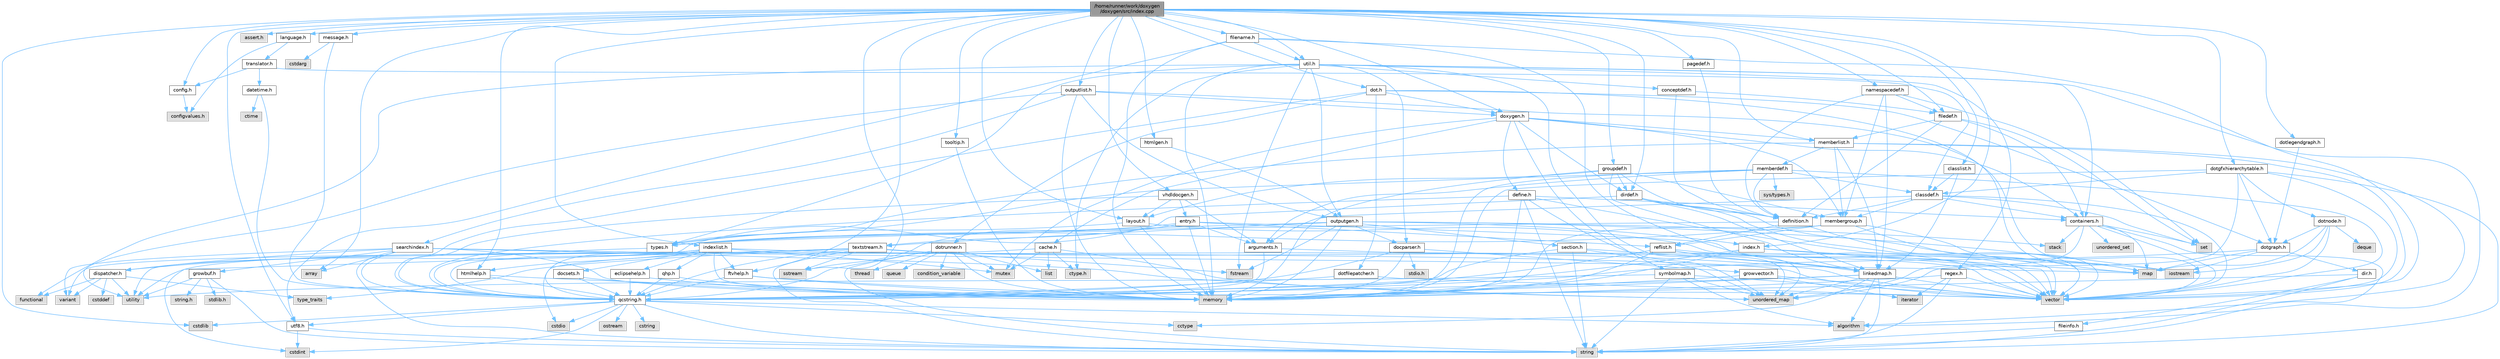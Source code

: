 digraph "/home/runner/work/doxygen/doxygen/src/index.cpp"
{
 // INTERACTIVE_SVG=YES
 // LATEX_PDF_SIZE
  bgcolor="transparent";
  edge [fontname=Helvetica,fontsize=10,labelfontname=Helvetica,labelfontsize=10];
  node [fontname=Helvetica,fontsize=10,shape=box,height=0.2,width=0.4];
  Node1 [label="/home/runner/work/doxygen\l/doxygen/src/index.cpp",height=0.2,width=0.4,color="gray40", fillcolor="grey60", style="filled", fontcolor="black",tooltip="This file contains functions for the various index pages."];
  Node1 -> Node2 [color="steelblue1",style="solid"];
  Node2 [label="cstdlib",height=0.2,width=0.4,color="grey60", fillcolor="#E0E0E0", style="filled",tooltip=" "];
  Node1 -> Node3 [color="steelblue1",style="solid"];
  Node3 [label="sstream",height=0.2,width=0.4,color="grey60", fillcolor="#E0E0E0", style="filled",tooltip=" "];
  Node1 -> Node4 [color="steelblue1",style="solid"];
  Node4 [label="array",height=0.2,width=0.4,color="grey60", fillcolor="#E0E0E0", style="filled",tooltip=" "];
  Node1 -> Node5 [color="steelblue1",style="solid"];
  Node5 [label="assert.h",height=0.2,width=0.4,color="grey60", fillcolor="#E0E0E0", style="filled",tooltip=" "];
  Node1 -> Node6 [color="steelblue1",style="solid"];
  Node6 [label="message.h",height=0.2,width=0.4,color="grey40", fillcolor="white", style="filled",URL="$d2/d0d/message_8h.html",tooltip=" "];
  Node6 -> Node7 [color="steelblue1",style="solid"];
  Node7 [label="cstdarg",height=0.2,width=0.4,color="grey60", fillcolor="#E0E0E0", style="filled",tooltip=" "];
  Node6 -> Node8 [color="steelblue1",style="solid"];
  Node8 [label="qcstring.h",height=0.2,width=0.4,color="grey40", fillcolor="white", style="filled",URL="$d7/d5c/qcstring_8h.html",tooltip=" "];
  Node8 -> Node9 [color="steelblue1",style="solid"];
  Node9 [label="string",height=0.2,width=0.4,color="grey60", fillcolor="#E0E0E0", style="filled",tooltip=" "];
  Node8 -> Node10 [color="steelblue1",style="solid"];
  Node10 [label="algorithm",height=0.2,width=0.4,color="grey60", fillcolor="#E0E0E0", style="filled",tooltip=" "];
  Node8 -> Node11 [color="steelblue1",style="solid"];
  Node11 [label="cctype",height=0.2,width=0.4,color="grey60", fillcolor="#E0E0E0", style="filled",tooltip=" "];
  Node8 -> Node12 [color="steelblue1",style="solid"];
  Node12 [label="cstring",height=0.2,width=0.4,color="grey60", fillcolor="#E0E0E0", style="filled",tooltip=" "];
  Node8 -> Node13 [color="steelblue1",style="solid"];
  Node13 [label="cstdio",height=0.2,width=0.4,color="grey60", fillcolor="#E0E0E0", style="filled",tooltip=" "];
  Node8 -> Node2 [color="steelblue1",style="solid"];
  Node8 -> Node14 [color="steelblue1",style="solid"];
  Node14 [label="cstdint",height=0.2,width=0.4,color="grey60", fillcolor="#E0E0E0", style="filled",tooltip=" "];
  Node8 -> Node15 [color="steelblue1",style="solid"];
  Node15 [label="ostream",height=0.2,width=0.4,color="grey60", fillcolor="#E0E0E0", style="filled",tooltip=" "];
  Node8 -> Node16 [color="steelblue1",style="solid"];
  Node16 [label="utf8.h",height=0.2,width=0.4,color="grey40", fillcolor="white", style="filled",URL="$db/d7c/utf8_8h.html",tooltip="Various UTF8 related helper functions."];
  Node16 -> Node14 [color="steelblue1",style="solid"];
  Node16 -> Node9 [color="steelblue1",style="solid"];
  Node1 -> Node17 [color="steelblue1",style="solid"];
  Node17 [label="index.h",height=0.2,width=0.4,color="grey40", fillcolor="white", style="filled",URL="$d1/db5/index_8h.html",tooltip=" "];
  Node17 -> Node18 [color="steelblue1",style="solid"];
  Node18 [label="memory",height=0.2,width=0.4,color="grey60", fillcolor="#E0E0E0", style="filled",tooltip=" "];
  Node17 -> Node19 [color="steelblue1",style="solid"];
  Node19 [label="vector",height=0.2,width=0.4,color="grey60", fillcolor="#E0E0E0", style="filled",tooltip=" "];
  Node17 -> Node20 [color="steelblue1",style="solid"];
  Node20 [label="map",height=0.2,width=0.4,color="grey60", fillcolor="#E0E0E0", style="filled",tooltip=" "];
  Node17 -> Node8 [color="steelblue1",style="solid"];
  Node1 -> Node21 [color="steelblue1",style="solid"];
  Node21 [label="indexlist.h",height=0.2,width=0.4,color="grey40", fillcolor="white", style="filled",URL="$d5/d61/indexlist_8h.html",tooltip=" "];
  Node21 -> Node22 [color="steelblue1",style="solid"];
  Node22 [label="utility",height=0.2,width=0.4,color="grey60", fillcolor="#E0E0E0", style="filled",tooltip=" "];
  Node21 -> Node19 [color="steelblue1",style="solid"];
  Node21 -> Node18 [color="steelblue1",style="solid"];
  Node21 -> Node23 [color="steelblue1",style="solid"];
  Node23 [label="mutex",height=0.2,width=0.4,color="grey60", fillcolor="#E0E0E0", style="filled",tooltip=" "];
  Node21 -> Node24 [color="steelblue1",style="solid"];
  Node24 [label="variant",height=0.2,width=0.4,color="grey60", fillcolor="#E0E0E0", style="filled",tooltip=" "];
  Node21 -> Node8 [color="steelblue1",style="solid"];
  Node21 -> Node25 [color="steelblue1",style="solid"];
  Node25 [label="dispatcher.h",height=0.2,width=0.4,color="grey40", fillcolor="white", style="filled",URL="$da/d73/dispatcher_8h.html",tooltip=" "];
  Node25 -> Node26 [color="steelblue1",style="solid"];
  Node26 [label="cstddef",height=0.2,width=0.4,color="grey60", fillcolor="#E0E0E0", style="filled",tooltip=" "];
  Node25 -> Node22 [color="steelblue1",style="solid"];
  Node25 -> Node27 [color="steelblue1",style="solid"];
  Node27 [label="functional",height=0.2,width=0.4,color="grey60", fillcolor="#E0E0E0", style="filled",tooltip=" "];
  Node25 -> Node24 [color="steelblue1",style="solid"];
  Node25 -> Node28 [color="steelblue1",style="solid"];
  Node28 [label="type_traits",height=0.2,width=0.4,color="grey60", fillcolor="#E0E0E0", style="filled",tooltip=" "];
  Node21 -> Node29 [color="steelblue1",style="solid"];
  Node29 [label="docsets.h",height=0.2,width=0.4,color="grey40", fillcolor="white", style="filled",URL="$d1/db2/docsets_8h.html",tooltip=" "];
  Node29 -> Node18 [color="steelblue1",style="solid"];
  Node29 -> Node8 [color="steelblue1",style="solid"];
  Node21 -> Node30 [color="steelblue1",style="solid"];
  Node30 [label="eclipsehelp.h",height=0.2,width=0.4,color="grey40", fillcolor="white", style="filled",URL="$db/d9e/eclipsehelp_8h.html",tooltip=" "];
  Node30 -> Node18 [color="steelblue1",style="solid"];
  Node30 -> Node8 [color="steelblue1",style="solid"];
  Node21 -> Node31 [color="steelblue1",style="solid"];
  Node31 [label="ftvhelp.h",height=0.2,width=0.4,color="grey40", fillcolor="white", style="filled",URL="$d2/d4a/ftvhelp_8h.html",tooltip=" "];
  Node31 -> Node18 [color="steelblue1",style="solid"];
  Node31 -> Node19 [color="steelblue1",style="solid"];
  Node31 -> Node8 [color="steelblue1",style="solid"];
  Node21 -> Node32 [color="steelblue1",style="solid"];
  Node32 [label="htmlhelp.h",height=0.2,width=0.4,color="grey40", fillcolor="white", style="filled",URL="$d8/dc3/htmlhelp_8h.html",tooltip=" "];
  Node32 -> Node18 [color="steelblue1",style="solid"];
  Node32 -> Node8 [color="steelblue1",style="solid"];
  Node21 -> Node33 [color="steelblue1",style="solid"];
  Node33 [label="qhp.h",height=0.2,width=0.4,color="grey40", fillcolor="white", style="filled",URL="$dc/d20/qhp_8h.html",tooltip=" "];
  Node33 -> Node18 [color="steelblue1",style="solid"];
  Node33 -> Node8 [color="steelblue1",style="solid"];
  Node1 -> Node34 [color="steelblue1",style="solid"];
  Node34 [label="doxygen.h",height=0.2,width=0.4,color="grey40", fillcolor="white", style="filled",URL="$d1/da1/doxygen_8h.html",tooltip=" "];
  Node34 -> Node23 [color="steelblue1",style="solid"];
  Node34 -> Node35 [color="steelblue1",style="solid"];
  Node35 [label="containers.h",height=0.2,width=0.4,color="grey40", fillcolor="white", style="filled",URL="$d5/d75/containers_8h.html",tooltip=" "];
  Node35 -> Node19 [color="steelblue1",style="solid"];
  Node35 -> Node9 [color="steelblue1",style="solid"];
  Node35 -> Node36 [color="steelblue1",style="solid"];
  Node36 [label="set",height=0.2,width=0.4,color="grey60", fillcolor="#E0E0E0", style="filled",tooltip=" "];
  Node35 -> Node20 [color="steelblue1",style="solid"];
  Node35 -> Node37 [color="steelblue1",style="solid"];
  Node37 [label="unordered_set",height=0.2,width=0.4,color="grey60", fillcolor="#E0E0E0", style="filled",tooltip=" "];
  Node35 -> Node38 [color="steelblue1",style="solid"];
  Node38 [label="unordered_map",height=0.2,width=0.4,color="grey60", fillcolor="#E0E0E0", style="filled",tooltip=" "];
  Node35 -> Node39 [color="steelblue1",style="solid"];
  Node39 [label="stack",height=0.2,width=0.4,color="grey60", fillcolor="#E0E0E0", style="filled",tooltip=" "];
  Node34 -> Node40 [color="steelblue1",style="solid"];
  Node40 [label="membergroup.h",height=0.2,width=0.4,color="grey40", fillcolor="white", style="filled",URL="$d9/d11/membergroup_8h.html",tooltip=" "];
  Node40 -> Node19 [color="steelblue1",style="solid"];
  Node40 -> Node20 [color="steelblue1",style="solid"];
  Node40 -> Node18 [color="steelblue1",style="solid"];
  Node40 -> Node41 [color="steelblue1",style="solid"];
  Node41 [label="types.h",height=0.2,width=0.4,color="grey40", fillcolor="white", style="filled",URL="$d9/d49/types_8h.html",tooltip="This file contains a number of basic enums and types."];
  Node41 -> Node8 [color="steelblue1",style="solid"];
  Node40 -> Node42 [color="steelblue1",style="solid"];
  Node42 [label="reflist.h",height=0.2,width=0.4,color="grey40", fillcolor="white", style="filled",URL="$d1/d02/reflist_8h.html",tooltip=" "];
  Node42 -> Node19 [color="steelblue1",style="solid"];
  Node42 -> Node38 [color="steelblue1",style="solid"];
  Node42 -> Node18 [color="steelblue1",style="solid"];
  Node42 -> Node8 [color="steelblue1",style="solid"];
  Node42 -> Node43 [color="steelblue1",style="solid"];
  Node43 [label="linkedmap.h",height=0.2,width=0.4,color="grey40", fillcolor="white", style="filled",URL="$da/de1/linkedmap_8h.html",tooltip=" "];
  Node43 -> Node38 [color="steelblue1",style="solid"];
  Node43 -> Node19 [color="steelblue1",style="solid"];
  Node43 -> Node18 [color="steelblue1",style="solid"];
  Node43 -> Node9 [color="steelblue1",style="solid"];
  Node43 -> Node10 [color="steelblue1",style="solid"];
  Node43 -> Node11 [color="steelblue1",style="solid"];
  Node43 -> Node8 [color="steelblue1",style="solid"];
  Node34 -> Node44 [color="steelblue1",style="solid"];
  Node44 [label="dirdef.h",height=0.2,width=0.4,color="grey40", fillcolor="white", style="filled",URL="$d6/d15/dirdef_8h.html",tooltip=" "];
  Node44 -> Node19 [color="steelblue1",style="solid"];
  Node44 -> Node20 [color="steelblue1",style="solid"];
  Node44 -> Node8 [color="steelblue1",style="solid"];
  Node44 -> Node43 [color="steelblue1",style="solid"];
  Node44 -> Node45 [color="steelblue1",style="solid"];
  Node45 [label="definition.h",height=0.2,width=0.4,color="grey40", fillcolor="white", style="filled",URL="$df/da1/definition_8h.html",tooltip=" "];
  Node45 -> Node19 [color="steelblue1",style="solid"];
  Node45 -> Node41 [color="steelblue1",style="solid"];
  Node45 -> Node42 [color="steelblue1",style="solid"];
  Node34 -> Node46 [color="steelblue1",style="solid"];
  Node46 [label="memberlist.h",height=0.2,width=0.4,color="grey40", fillcolor="white", style="filled",URL="$dd/d78/memberlist_8h.html",tooltip=" "];
  Node46 -> Node19 [color="steelblue1",style="solid"];
  Node46 -> Node10 [color="steelblue1",style="solid"];
  Node46 -> Node47 [color="steelblue1",style="solid"];
  Node47 [label="memberdef.h",height=0.2,width=0.4,color="grey40", fillcolor="white", style="filled",URL="$d4/d46/memberdef_8h.html",tooltip=" "];
  Node47 -> Node19 [color="steelblue1",style="solid"];
  Node47 -> Node18 [color="steelblue1",style="solid"];
  Node47 -> Node48 [color="steelblue1",style="solid"];
  Node48 [label="sys/types.h",height=0.2,width=0.4,color="grey60", fillcolor="#E0E0E0", style="filled",tooltip=" "];
  Node47 -> Node41 [color="steelblue1",style="solid"];
  Node47 -> Node45 [color="steelblue1",style="solid"];
  Node47 -> Node49 [color="steelblue1",style="solid"];
  Node49 [label="arguments.h",height=0.2,width=0.4,color="grey40", fillcolor="white", style="filled",URL="$df/d9b/arguments_8h.html",tooltip=" "];
  Node49 -> Node19 [color="steelblue1",style="solid"];
  Node49 -> Node8 [color="steelblue1",style="solid"];
  Node47 -> Node50 [color="steelblue1",style="solid"];
  Node50 [label="classdef.h",height=0.2,width=0.4,color="grey40", fillcolor="white", style="filled",URL="$d1/da6/classdef_8h.html",tooltip=" "];
  Node50 -> Node19 [color="steelblue1",style="solid"];
  Node50 -> Node36 [color="steelblue1",style="solid"];
  Node50 -> Node35 [color="steelblue1",style="solid"];
  Node50 -> Node45 [color="steelblue1",style="solid"];
  Node50 -> Node49 [color="steelblue1",style="solid"];
  Node50 -> Node40 [color="steelblue1",style="solid"];
  Node46 -> Node43 [color="steelblue1",style="solid"];
  Node46 -> Node41 [color="steelblue1",style="solid"];
  Node46 -> Node40 [color="steelblue1",style="solid"];
  Node34 -> Node51 [color="steelblue1",style="solid"];
  Node51 [label="define.h",height=0.2,width=0.4,color="grey40", fillcolor="white", style="filled",URL="$df/d67/define_8h.html",tooltip=" "];
  Node51 -> Node19 [color="steelblue1",style="solid"];
  Node51 -> Node18 [color="steelblue1",style="solid"];
  Node51 -> Node9 [color="steelblue1",style="solid"];
  Node51 -> Node38 [color="steelblue1",style="solid"];
  Node51 -> Node8 [color="steelblue1",style="solid"];
  Node51 -> Node35 [color="steelblue1",style="solid"];
  Node34 -> Node52 [color="steelblue1",style="solid"];
  Node52 [label="cache.h",height=0.2,width=0.4,color="grey40", fillcolor="white", style="filled",URL="$d3/d26/cache_8h.html",tooltip=" "];
  Node52 -> Node53 [color="steelblue1",style="solid"];
  Node53 [label="list",height=0.2,width=0.4,color="grey60", fillcolor="#E0E0E0", style="filled",tooltip=" "];
  Node52 -> Node38 [color="steelblue1",style="solid"];
  Node52 -> Node23 [color="steelblue1",style="solid"];
  Node52 -> Node22 [color="steelblue1",style="solid"];
  Node52 -> Node54 [color="steelblue1",style="solid"];
  Node54 [label="ctype.h",height=0.2,width=0.4,color="grey60", fillcolor="#E0E0E0", style="filled",tooltip=" "];
  Node34 -> Node55 [color="steelblue1",style="solid"];
  Node55 [label="symbolmap.h",height=0.2,width=0.4,color="grey40", fillcolor="white", style="filled",URL="$d7/ddd/symbolmap_8h.html",tooltip=" "];
  Node55 -> Node10 [color="steelblue1",style="solid"];
  Node55 -> Node38 [color="steelblue1",style="solid"];
  Node55 -> Node19 [color="steelblue1",style="solid"];
  Node55 -> Node9 [color="steelblue1",style="solid"];
  Node55 -> Node22 [color="steelblue1",style="solid"];
  Node1 -> Node56 [color="steelblue1",style="solid"];
  Node56 [label="config.h",height=0.2,width=0.4,color="grey40", fillcolor="white", style="filled",URL="$db/d16/config_8h.html",tooltip=" "];
  Node56 -> Node57 [color="steelblue1",style="solid"];
  Node57 [label="configvalues.h",height=0.2,width=0.4,color="grey60", fillcolor="#E0E0E0", style="filled",tooltip=" "];
  Node1 -> Node58 [color="steelblue1",style="solid"];
  Node58 [label="filedef.h",height=0.2,width=0.4,color="grey40", fillcolor="white", style="filled",URL="$d4/d3a/filedef_8h.html",tooltip=" "];
  Node58 -> Node36 [color="steelblue1",style="solid"];
  Node58 -> Node45 [color="steelblue1",style="solid"];
  Node58 -> Node46 [color="steelblue1",style="solid"];
  Node58 -> Node35 [color="steelblue1",style="solid"];
  Node1 -> Node59 [color="steelblue1",style="solid"];
  Node59 [label="outputlist.h",height=0.2,width=0.4,color="grey40", fillcolor="white", style="filled",URL="$d2/db9/outputlist_8h.html",tooltip=" "];
  Node59 -> Node22 [color="steelblue1",style="solid"];
  Node59 -> Node19 [color="steelblue1",style="solid"];
  Node59 -> Node18 [color="steelblue1",style="solid"];
  Node59 -> Node60 [color="steelblue1",style="solid"];
  Node60 [label="outputgen.h",height=0.2,width=0.4,color="grey40", fillcolor="white", style="filled",URL="$df/d06/outputgen_8h.html",tooltip=" "];
  Node60 -> Node18 [color="steelblue1",style="solid"];
  Node60 -> Node39 [color="steelblue1",style="solid"];
  Node60 -> Node61 [color="steelblue1",style="solid"];
  Node61 [label="iostream",height=0.2,width=0.4,color="grey60", fillcolor="#E0E0E0", style="filled",tooltip=" "];
  Node60 -> Node62 [color="steelblue1",style="solid"];
  Node62 [label="fstream",height=0.2,width=0.4,color="grey60", fillcolor="#E0E0E0", style="filled",tooltip=" "];
  Node60 -> Node41 [color="steelblue1",style="solid"];
  Node60 -> Node17 [color="steelblue1",style="solid"];
  Node60 -> Node63 [color="steelblue1",style="solid"];
  Node63 [label="section.h",height=0.2,width=0.4,color="grey40", fillcolor="white", style="filled",URL="$d1/d2a/section_8h.html",tooltip=" "];
  Node63 -> Node9 [color="steelblue1",style="solid"];
  Node63 -> Node38 [color="steelblue1",style="solid"];
  Node63 -> Node8 [color="steelblue1",style="solid"];
  Node63 -> Node43 [color="steelblue1",style="solid"];
  Node60 -> Node64 [color="steelblue1",style="solid"];
  Node64 [label="textstream.h",height=0.2,width=0.4,color="grey40", fillcolor="white", style="filled",URL="$d4/d7d/textstream_8h.html",tooltip=" "];
  Node64 -> Node9 [color="steelblue1",style="solid"];
  Node64 -> Node61 [color="steelblue1",style="solid"];
  Node64 -> Node3 [color="steelblue1",style="solid"];
  Node64 -> Node14 [color="steelblue1",style="solid"];
  Node64 -> Node13 [color="steelblue1",style="solid"];
  Node64 -> Node62 [color="steelblue1",style="solid"];
  Node64 -> Node28 [color="steelblue1",style="solid"];
  Node64 -> Node8 [color="steelblue1",style="solid"];
  Node60 -> Node65 [color="steelblue1",style="solid"];
  Node65 [label="docparser.h",height=0.2,width=0.4,color="grey40", fillcolor="white", style="filled",URL="$de/d9c/docparser_8h.html",tooltip=" "];
  Node65 -> Node66 [color="steelblue1",style="solid"];
  Node66 [label="stdio.h",height=0.2,width=0.4,color="grey60", fillcolor="#E0E0E0", style="filled",tooltip=" "];
  Node65 -> Node18 [color="steelblue1",style="solid"];
  Node65 -> Node8 [color="steelblue1",style="solid"];
  Node65 -> Node67 [color="steelblue1",style="solid"];
  Node67 [label="growvector.h",height=0.2,width=0.4,color="grey40", fillcolor="white", style="filled",URL="$d7/d50/growvector_8h.html",tooltip=" "];
  Node67 -> Node19 [color="steelblue1",style="solid"];
  Node67 -> Node18 [color="steelblue1",style="solid"];
  Node67 -> Node68 [color="steelblue1",style="solid"];
  Node68 [label="iterator",height=0.2,width=0.4,color="grey60", fillcolor="#E0E0E0", style="filled",tooltip=" "];
  Node59 -> Node69 [color="steelblue1",style="solid"];
  Node69 [label="searchindex.h",height=0.2,width=0.4,color="grey40", fillcolor="white", style="filled",URL="$de/d07/searchindex_8h.html",tooltip="Web server based search engine."];
  Node69 -> Node18 [color="steelblue1",style="solid"];
  Node69 -> Node19 [color="steelblue1",style="solid"];
  Node69 -> Node20 [color="steelblue1",style="solid"];
  Node69 -> Node38 [color="steelblue1",style="solid"];
  Node69 -> Node9 [color="steelblue1",style="solid"];
  Node69 -> Node4 [color="steelblue1",style="solid"];
  Node69 -> Node24 [color="steelblue1",style="solid"];
  Node69 -> Node8 [color="steelblue1",style="solid"];
  Node69 -> Node70 [color="steelblue1",style="solid"];
  Node70 [label="growbuf.h",height=0.2,width=0.4,color="grey40", fillcolor="white", style="filled",URL="$dd/d72/growbuf_8h.html",tooltip=" "];
  Node70 -> Node22 [color="steelblue1",style="solid"];
  Node70 -> Node71 [color="steelblue1",style="solid"];
  Node71 [label="stdlib.h",height=0.2,width=0.4,color="grey60", fillcolor="#E0E0E0", style="filled",tooltip=" "];
  Node70 -> Node72 [color="steelblue1",style="solid"];
  Node72 [label="string.h",height=0.2,width=0.4,color="grey60", fillcolor="#E0E0E0", style="filled",tooltip=" "];
  Node70 -> Node9 [color="steelblue1",style="solid"];
  Node69 -> Node25 [color="steelblue1",style="solid"];
  Node59 -> Node34 [color="steelblue1",style="solid"];
  Node1 -> Node73 [color="steelblue1",style="solid"];
  Node73 [label="util.h",height=0.2,width=0.4,color="grey40", fillcolor="white", style="filled",URL="$d8/d3c/util_8h.html",tooltip="A bunch of utility functions."];
  Node73 -> Node18 [color="steelblue1",style="solid"];
  Node73 -> Node38 [color="steelblue1",style="solid"];
  Node73 -> Node10 [color="steelblue1",style="solid"];
  Node73 -> Node27 [color="steelblue1",style="solid"];
  Node73 -> Node62 [color="steelblue1",style="solid"];
  Node73 -> Node54 [color="steelblue1",style="solid"];
  Node73 -> Node41 [color="steelblue1",style="solid"];
  Node73 -> Node65 [color="steelblue1",style="solid"];
  Node73 -> Node35 [color="steelblue1",style="solid"];
  Node73 -> Node60 [color="steelblue1",style="solid"];
  Node73 -> Node74 [color="steelblue1",style="solid"];
  Node74 [label="regex.h",height=0.2,width=0.4,color="grey40", fillcolor="white", style="filled",URL="$d1/d21/regex_8h.html",tooltip=" "];
  Node74 -> Node18 [color="steelblue1",style="solid"];
  Node74 -> Node9 [color="steelblue1",style="solid"];
  Node74 -> Node19 [color="steelblue1",style="solid"];
  Node74 -> Node68 [color="steelblue1",style="solid"];
  Node73 -> Node75 [color="steelblue1",style="solid"];
  Node75 [label="conceptdef.h",height=0.2,width=0.4,color="grey40", fillcolor="white", style="filled",URL="$da/df1/conceptdef_8h.html",tooltip=" "];
  Node75 -> Node45 [color="steelblue1",style="solid"];
  Node75 -> Node58 [color="steelblue1",style="solid"];
  Node1 -> Node76 [color="steelblue1",style="solid"];
  Node76 [label="groupdef.h",height=0.2,width=0.4,color="grey40", fillcolor="white", style="filled",URL="$d1/de6/groupdef_8h.html",tooltip=" "];
  Node76 -> Node18 [color="steelblue1",style="solid"];
  Node76 -> Node45 [color="steelblue1",style="solid"];
  Node76 -> Node44 [color="steelblue1",style="solid"];
  Node76 -> Node77 [color="steelblue1",style="solid"];
  Node77 [label="layout.h",height=0.2,width=0.4,color="grey40", fillcolor="white", style="filled",URL="$db/d51/layout_8h.html",tooltip=" "];
  Node77 -> Node18 [color="steelblue1",style="solid"];
  Node77 -> Node19 [color="steelblue1",style="solid"];
  Node77 -> Node41 [color="steelblue1",style="solid"];
  Node76 -> Node40 [color="steelblue1",style="solid"];
  Node76 -> Node43 [color="steelblue1",style="solid"];
  Node1 -> Node78 [color="steelblue1",style="solid"];
  Node78 [label="language.h",height=0.2,width=0.4,color="grey40", fillcolor="white", style="filled",URL="$d8/dce/language_8h.html",tooltip=" "];
  Node78 -> Node79 [color="steelblue1",style="solid"];
  Node79 [label="translator.h",height=0.2,width=0.4,color="grey40", fillcolor="white", style="filled",URL="$d9/df1/translator_8h.html",tooltip=" "];
  Node79 -> Node50 [color="steelblue1",style="solid"];
  Node79 -> Node56 [color="steelblue1",style="solid"];
  Node79 -> Node80 [color="steelblue1",style="solid"];
  Node80 [label="datetime.h",height=0.2,width=0.4,color="grey40", fillcolor="white", style="filled",URL="$de/d1b/datetime_8h.html",tooltip=" "];
  Node80 -> Node81 [color="steelblue1",style="solid"];
  Node81 [label="ctime",height=0.2,width=0.4,color="grey60", fillcolor="#E0E0E0", style="filled",tooltip=" "];
  Node80 -> Node8 [color="steelblue1",style="solid"];
  Node78 -> Node57 [color="steelblue1",style="solid"];
  Node1 -> Node82 [color="steelblue1",style="solid"];
  Node82 [label="htmlgen.h",height=0.2,width=0.4,color="grey40", fillcolor="white", style="filled",URL="$d8/d56/htmlgen_8h.html",tooltip=" "];
  Node82 -> Node60 [color="steelblue1",style="solid"];
  Node1 -> Node32 [color="steelblue1",style="solid"];
  Node1 -> Node31 [color="steelblue1",style="solid"];
  Node1 -> Node83 [color="steelblue1",style="solid"];
  Node83 [label="dot.h",height=0.2,width=0.4,color="grey40", fillcolor="white", style="filled",URL="$d6/d4a/dot_8h.html",tooltip=" "];
  Node83 -> Node20 [color="steelblue1",style="solid"];
  Node83 -> Node8 [color="steelblue1",style="solid"];
  Node83 -> Node84 [color="steelblue1",style="solid"];
  Node84 [label="dotgraph.h",height=0.2,width=0.4,color="grey40", fillcolor="white", style="filled",URL="$d0/daa/dotgraph_8h.html",tooltip=" "];
  Node84 -> Node61 [color="steelblue1",style="solid"];
  Node84 -> Node20 [color="steelblue1",style="solid"];
  Node84 -> Node8 [color="steelblue1",style="solid"];
  Node84 -> Node85 [color="steelblue1",style="solid"];
  Node85 [label="dir.h",height=0.2,width=0.4,color="grey40", fillcolor="white", style="filled",URL="$df/d9c/dir_8h.html",tooltip=" "];
  Node85 -> Node9 [color="steelblue1",style="solid"];
  Node85 -> Node18 [color="steelblue1",style="solid"];
  Node85 -> Node86 [color="steelblue1",style="solid"];
  Node86 [label="fileinfo.h",height=0.2,width=0.4,color="grey40", fillcolor="white", style="filled",URL="$df/d45/fileinfo_8h.html",tooltip=" "];
  Node86 -> Node9 [color="steelblue1",style="solid"];
  Node83 -> Node87 [color="steelblue1",style="solid"];
  Node87 [label="dotfilepatcher.h",height=0.2,width=0.4,color="grey40", fillcolor="white", style="filled",URL="$d3/d38/dotfilepatcher_8h.html",tooltip=" "];
  Node87 -> Node19 [color="steelblue1",style="solid"];
  Node87 -> Node8 [color="steelblue1",style="solid"];
  Node83 -> Node88 [color="steelblue1",style="solid"];
  Node88 [label="dotrunner.h",height=0.2,width=0.4,color="grey40", fillcolor="white", style="filled",URL="$d2/dd1/dotrunner_8h.html",tooltip=" "];
  Node88 -> Node9 [color="steelblue1",style="solid"];
  Node88 -> Node89 [color="steelblue1",style="solid"];
  Node89 [label="thread",height=0.2,width=0.4,color="grey60", fillcolor="#E0E0E0", style="filled",tooltip=" "];
  Node88 -> Node53 [color="steelblue1",style="solid"];
  Node88 -> Node90 [color="steelblue1",style="solid"];
  Node90 [label="queue",height=0.2,width=0.4,color="grey60", fillcolor="#E0E0E0", style="filled",tooltip=" "];
  Node88 -> Node23 [color="steelblue1",style="solid"];
  Node88 -> Node91 [color="steelblue1",style="solid"];
  Node91 [label="condition_variable",height=0.2,width=0.4,color="grey60", fillcolor="#E0E0E0", style="filled",tooltip=" "];
  Node88 -> Node18 [color="steelblue1",style="solid"];
  Node88 -> Node8 [color="steelblue1",style="solid"];
  Node83 -> Node34 [color="steelblue1",style="solid"];
  Node1 -> Node92 [color="steelblue1",style="solid"];
  Node92 [label="dotgfxhierarchytable.h",height=0.2,width=0.4,color="grey40", fillcolor="white", style="filled",URL="$d2/de7/dotgfxhierarchytable_8h.html",tooltip=" "];
  Node92 -> Node18 [color="steelblue1",style="solid"];
  Node92 -> Node9 [color="steelblue1",style="solid"];
  Node92 -> Node38 [color="steelblue1",style="solid"];
  Node92 -> Node19 [color="steelblue1",style="solid"];
  Node92 -> Node50 [color="steelblue1",style="solid"];
  Node92 -> Node84 [color="steelblue1",style="solid"];
  Node92 -> Node93 [color="steelblue1",style="solid"];
  Node93 [label="dotnode.h",height=0.2,width=0.4,color="grey40", fillcolor="white", style="filled",URL="$d8/d3b/dotnode_8h.html",tooltip=" "];
  Node93 -> Node19 [color="steelblue1",style="solid"];
  Node93 -> Node20 [color="steelblue1",style="solid"];
  Node93 -> Node94 [color="steelblue1",style="solid"];
  Node94 [label="deque",height=0.2,width=0.4,color="grey60", fillcolor="#E0E0E0", style="filled",tooltip=" "];
  Node93 -> Node61 [color="steelblue1",style="solid"];
  Node93 -> Node84 [color="steelblue1",style="solid"];
  Node1 -> Node95 [color="steelblue1",style="solid"];
  Node95 [label="dotlegendgraph.h",height=0.2,width=0.4,color="grey40", fillcolor="white", style="filled",URL="$d5/d76/dotlegendgraph_8h.html",tooltip=" "];
  Node95 -> Node84 [color="steelblue1",style="solid"];
  Node1 -> Node96 [color="steelblue1",style="solid"];
  Node96 [label="pagedef.h",height=0.2,width=0.4,color="grey40", fillcolor="white", style="filled",URL="$dd/d66/pagedef_8h.html",tooltip=" "];
  Node96 -> Node45 [color="steelblue1",style="solid"];
  Node1 -> Node44 [color="steelblue1",style="solid"];
  Node1 -> Node97 [color="steelblue1",style="solid"];
  Node97 [label="vhdldocgen.h",height=0.2,width=0.4,color="grey40", fillcolor="white", style="filled",URL="$dd/dec/vhdldocgen_8h.html",tooltip=" "];
  Node97 -> Node8 [color="steelblue1",style="solid"];
  Node97 -> Node77 [color="steelblue1",style="solid"];
  Node97 -> Node49 [color="steelblue1",style="solid"];
  Node97 -> Node98 [color="steelblue1",style="solid"];
  Node98 [label="entry.h",height=0.2,width=0.4,color="grey40", fillcolor="white", style="filled",URL="$d1/dc6/entry_8h.html",tooltip=" "];
  Node98 -> Node19 [color="steelblue1",style="solid"];
  Node98 -> Node18 [color="steelblue1",style="solid"];
  Node98 -> Node3 [color="steelblue1",style="solid"];
  Node98 -> Node41 [color="steelblue1",style="solid"];
  Node98 -> Node49 [color="steelblue1",style="solid"];
  Node98 -> Node42 [color="steelblue1",style="solid"];
  Node98 -> Node64 [color="steelblue1",style="solid"];
  Node1 -> Node77 [color="steelblue1",style="solid"];
  Node1 -> Node46 [color="steelblue1",style="solid"];
  Node1 -> Node99 [color="steelblue1",style="solid"];
  Node99 [label="classlist.h",height=0.2,width=0.4,color="grey40", fillcolor="white", style="filled",URL="$d2/df8/classlist_8h.html",tooltip=" "];
  Node99 -> Node43 [color="steelblue1",style="solid"];
  Node99 -> Node50 [color="steelblue1",style="solid"];
  Node1 -> Node100 [color="steelblue1",style="solid"];
  Node100 [label="namespacedef.h",height=0.2,width=0.4,color="grey40", fillcolor="white", style="filled",URL="$d7/d97/namespacedef_8h.html",tooltip=" "];
  Node100 -> Node36 [color="steelblue1",style="solid"];
  Node100 -> Node45 [color="steelblue1",style="solid"];
  Node100 -> Node58 [color="steelblue1",style="solid"];
  Node100 -> Node43 [color="steelblue1",style="solid"];
  Node100 -> Node40 [color="steelblue1",style="solid"];
  Node1 -> Node101 [color="steelblue1",style="solid"];
  Node101 [label="filename.h",height=0.2,width=0.4,color="grey40", fillcolor="white", style="filled",URL="$dc/dd6/filename_8h.html",tooltip=" "];
  Node101 -> Node18 [color="steelblue1",style="solid"];
  Node101 -> Node19 [color="steelblue1",style="solid"];
  Node101 -> Node43 [color="steelblue1",style="solid"];
  Node101 -> Node16 [color="steelblue1",style="solid"];
  Node101 -> Node73 [color="steelblue1",style="solid"];
  Node1 -> Node102 [color="steelblue1",style="solid"];
  Node102 [label="tooltip.h",height=0.2,width=0.4,color="grey40", fillcolor="white", style="filled",URL="$db/d83/tooltip_8h.html",tooltip=" "];
  Node102 -> Node18 [color="steelblue1",style="solid"];
  Node1 -> Node16 [color="steelblue1",style="solid"];
}
